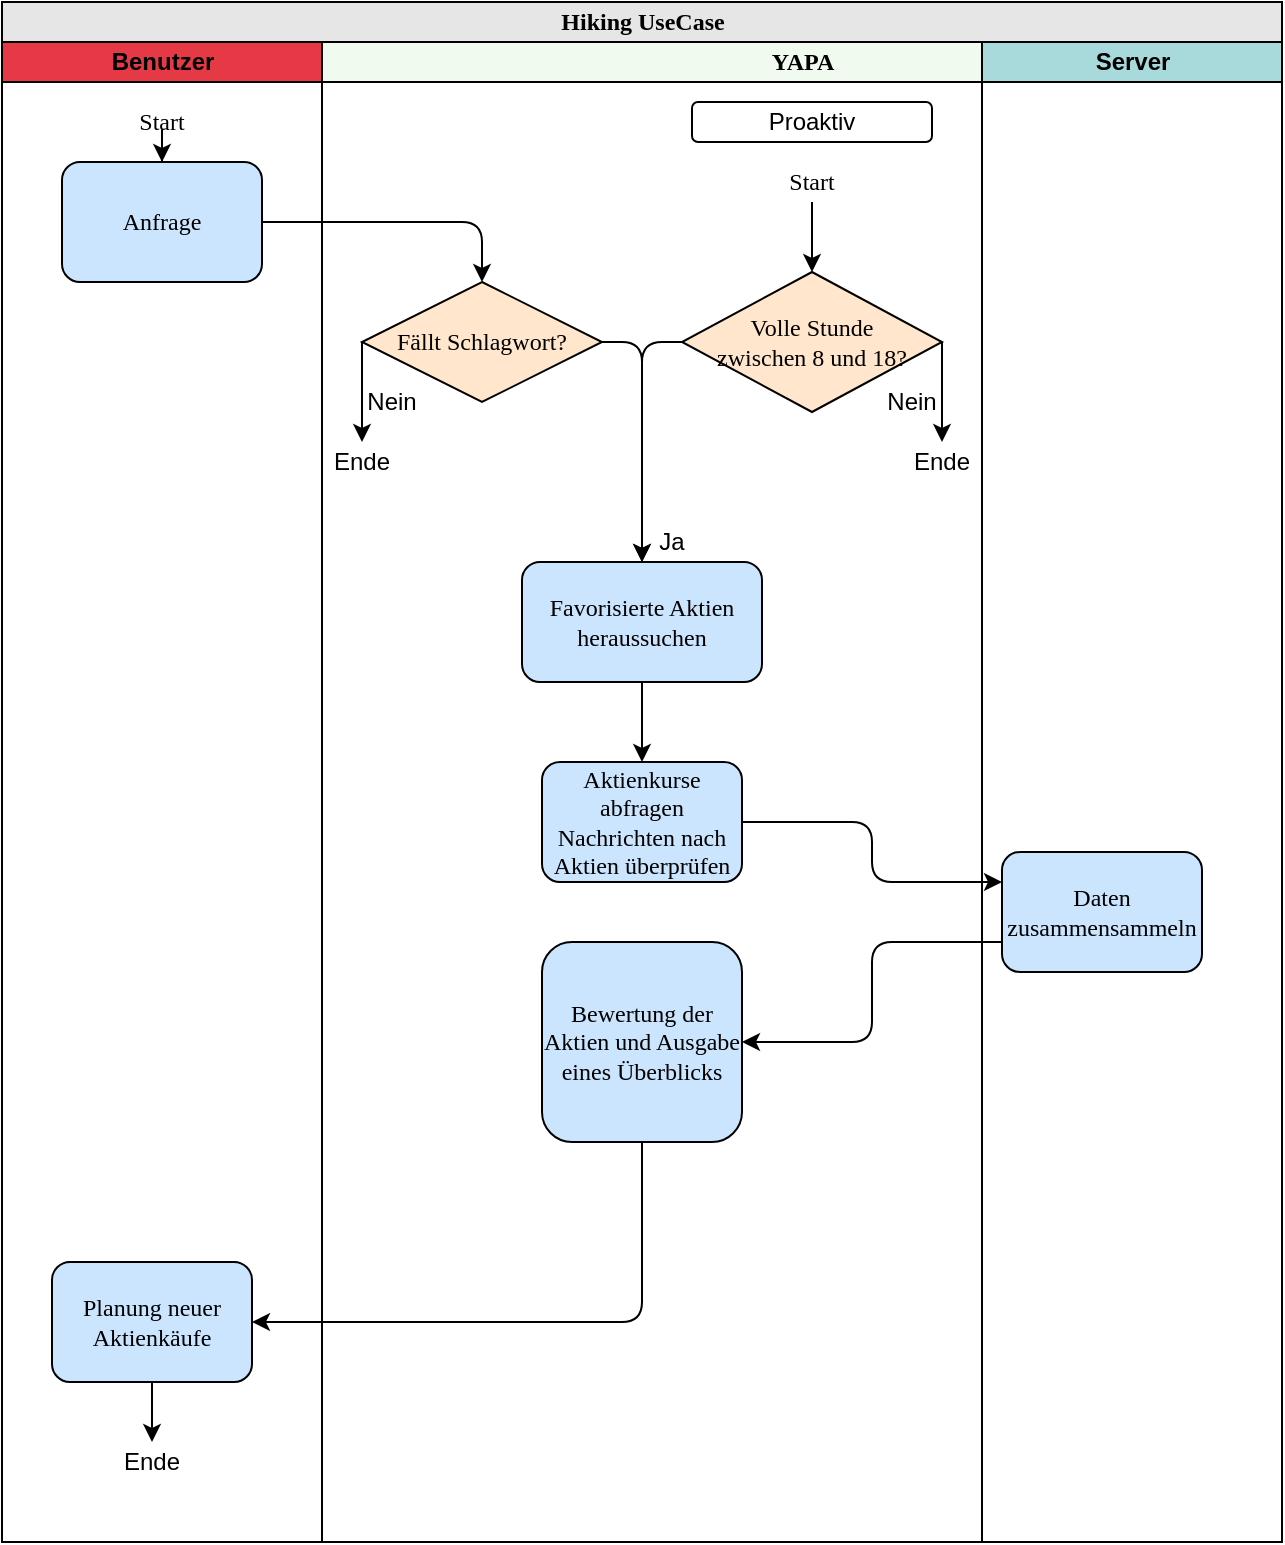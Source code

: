 <mxfile version="14.4.9" type="device"><diagram name="Page-1" id="74e2e168-ea6b-b213-b513-2b3c1d86103e"><mxGraphModel dx="1422" dy="922" grid="1" gridSize="10" guides="1" tooltips="1" connect="1" arrows="1" fold="1" page="1" pageScale="1" pageWidth="1100" pageHeight="850" background="#ffffff" math="0" shadow="0"><root><mxCell id="0"/><mxCell id="1" parent="0"/><mxCell id="77e6c97f196da883-1" value="&lt;font style=&quot;font-size: 12px&quot;&gt;Hiking UseCase&lt;/font&gt;" style="swimlane;html=1;childLayout=stackLayout;startSize=20;rounded=0;shadow=0;labelBackgroundColor=none;strokeWidth=1;fontFamily=Verdana;fontSize=8;align=center;fillColor=#E6E6E6;" parent="1" vertex="1"><mxGeometry x="70" y="40" width="640" height="770" as="geometry"/></mxCell><mxCell id="77e6c97f196da883-2" value="Benutzer" style="swimlane;html=1;startSize=20;fillColor=#E63946;" parent="77e6c97f196da883-1" vertex="1"><mxGeometry y="20" width="160" height="750" as="geometry"/></mxCell><mxCell id="WI2osCLeApIbeh_laeL9-13" style="edgeStyle=orthogonalEdgeStyle;rounded=1;orthogonalLoop=1;jettySize=auto;html=1;fontSize=12;" parent="77e6c97f196da883-2" source="ustGzSRpLZlBGzbSC_7N-3" target="WI2osCLeApIbeh_laeL9-12" edge="1"><mxGeometry relative="1" as="geometry"/></mxCell><mxCell id="ustGzSRpLZlBGzbSC_7N-3" value="&lt;font face=&quot;Verdana&quot;&gt;Start&lt;/font&gt;" style="text;html=1;strokeColor=none;fillColor=none;align=center;verticalAlign=middle;whiteSpace=wrap;rounded=0;" parent="77e6c97f196da883-2" vertex="1"><mxGeometry x="60" y="30" width="40" height="20" as="geometry"/></mxCell><mxCell id="WI2osCLeApIbeh_laeL9-11" style="edgeStyle=orthogonalEdgeStyle;rounded=0;orthogonalLoop=1;jettySize=auto;html=1;exitX=0.5;exitY=1;exitDx=0;exitDy=0;fontSize=12;" parent="77e6c97f196da883-2" source="WI2osCLeApIbeh_laeL9-8" target="WI2osCLeApIbeh_laeL9-10" edge="1"><mxGeometry relative="1" as="geometry"/></mxCell><mxCell id="WI2osCLeApIbeh_laeL9-8" value="&lt;font style=&quot;font-size: 12px&quot;&gt;Planung neuer Aktienkäufe &lt;br&gt;&lt;/font&gt;" style="rounded=1;whiteSpace=wrap;html=1;shadow=0;labelBackgroundColor=none;strokeWidth=1;fontFamily=Verdana;fontSize=8;align=center;fillColor=#CCE5FF;" parent="77e6c97f196da883-2" vertex="1"><mxGeometry x="25" y="610" width="100" height="60" as="geometry"/></mxCell><mxCell id="WI2osCLeApIbeh_laeL9-10" value="Ende" style="text;html=1;strokeColor=none;fillColor=none;align=center;verticalAlign=middle;whiteSpace=wrap;rounded=0;" parent="77e6c97f196da883-2" vertex="1"><mxGeometry x="55" y="700" width="40" height="20" as="geometry"/></mxCell><mxCell id="WI2osCLeApIbeh_laeL9-12" value="&lt;font style=&quot;font-size: 12px&quot;&gt;Anfrage&lt;/font&gt;" style="rounded=1;whiteSpace=wrap;html=1;shadow=0;labelBackgroundColor=none;strokeWidth=1;fontFamily=Verdana;fontSize=8;align=center;fillColor=#CCE5FF;" parent="77e6c97f196da883-2" vertex="1"><mxGeometry x="30" y="60" width="100" height="60" as="geometry"/></mxCell><mxCell id="WI2osCLeApIbeh_laeL9-9" style="edgeStyle=orthogonalEdgeStyle;rounded=1;orthogonalLoop=1;jettySize=auto;html=1;exitX=0.5;exitY=1;exitDx=0;exitDy=0;entryX=1;entryY=0.5;entryDx=0;entryDy=0;fontSize=12;" parent="77e6c97f196da883-1" source="WI2osCLeApIbeh_laeL9-6" target="WI2osCLeApIbeh_laeL9-8" edge="1"><mxGeometry relative="1" as="geometry"/></mxCell><mxCell id="77e6c97f196da883-3" value="&lt;font face=&quot;Verdana&quot;&gt;YAPA&lt;/font&gt;" style="swimlane;html=1;startSize=20;fillColor=#F1FAEE;" parent="77e6c97f196da883-1" vertex="1"><mxGeometry x="160" y="20" width="480" height="750" as="geometry"/></mxCell><mxCell id="ViRJDUk9-BWJvsJ5Kdn1-2" style="edgeStyle=orthogonalEdgeStyle;rounded=0;orthogonalLoop=1;jettySize=auto;html=1;exitX=0.5;exitY=1;exitDx=0;exitDy=0;" edge="1" parent="77e6c97f196da883-3" source="77e6c97f196da883-11" target="WI2osCLeApIbeh_laeL9-1"><mxGeometry relative="1" as="geometry"/></mxCell><mxCell id="77e6c97f196da883-11" value="&lt;font style=&quot;font-size: 12px&quot;&gt;Favorisierte Aktien heraussuchen&lt;br&gt;&lt;/font&gt;" style="rounded=1;whiteSpace=wrap;html=1;shadow=0;labelBackgroundColor=none;strokeWidth=1;fontFamily=Verdana;fontSize=8;align=center;fillColor=#CCE5FF;" parent="77e6c97f196da883-3" vertex="1"><mxGeometry x="100" y="260" width="120" height="60" as="geometry"/></mxCell><mxCell id="WI2osCLeApIbeh_laeL9-1" value="&lt;div style=&quot;font-size: 12px&quot;&gt;&lt;font style=&quot;font-size: 12px&quot;&gt;Aktienkurse abfragen &lt;/font&gt;&lt;font style=&quot;font-size: 12px&quot;&gt;&lt;br&gt;&lt;/font&gt;&lt;/div&gt;&lt;div style=&quot;font-size: 12px&quot;&gt;&lt;font style=&quot;font-size: 12px&quot;&gt;Nachrichten nach Aktien überprüfen&lt;br&gt;&lt;/font&gt;&lt;/div&gt;" style="rounded=1;whiteSpace=wrap;html=1;shadow=0;labelBackgroundColor=none;strokeWidth=1;fontFamily=Verdana;fontSize=8;align=center;fillColor=#CCE5FF;" parent="77e6c97f196da883-3" vertex="1"><mxGeometry x="110" y="360" width="100" height="60" as="geometry"/></mxCell><mxCell id="WI2osCLeApIbeh_laeL9-6" value="&lt;font style=&quot;font-size: 12px&quot;&gt;Bewertung der Aktien und Ausgabe eines Überblicks&lt;/font&gt;" style="rounded=1;whiteSpace=wrap;html=1;shadow=0;labelBackgroundColor=none;strokeWidth=1;fontFamily=Verdana;fontSize=8;align=center;fillColor=#CCE5FF;" parent="77e6c97f196da883-3" vertex="1"><mxGeometry x="110" y="450" width="100" height="100" as="geometry"/></mxCell><mxCell id="WI2osCLeApIbeh_laeL9-30" style="edgeStyle=orthogonalEdgeStyle;rounded=1;orthogonalLoop=1;jettySize=auto;html=1;exitX=1;exitY=0.5;exitDx=0;exitDy=0;entryX=0.5;entryY=0;entryDx=0;entryDy=0;fontSize=12;" parent="77e6c97f196da883-3" source="WI2osCLeApIbeh_laeL9-14" target="77e6c97f196da883-11" edge="1"><mxGeometry relative="1" as="geometry"/></mxCell><mxCell id="WI2osCLeApIbeh_laeL9-32" style="edgeStyle=orthogonalEdgeStyle;rounded=1;orthogonalLoop=1;jettySize=auto;html=1;exitX=0;exitY=0.5;exitDx=0;exitDy=0;entryX=0.5;entryY=0;entryDx=0;entryDy=0;fontSize=12;" parent="77e6c97f196da883-3" source="WI2osCLeApIbeh_laeL9-14" target="WI2osCLeApIbeh_laeL9-20" edge="1"><mxGeometry relative="1" as="geometry"><Array as="points"><mxPoint x="20" y="200"/></Array></mxGeometry></mxCell><mxCell id="WI2osCLeApIbeh_laeL9-14" value="Fällt Schlagwort?" style="rhombus;whiteSpace=wrap;html=1;rounded=0;shadow=0;labelBackgroundColor=none;strokeWidth=1;fontFamily=Verdana;fontSize=12;align=center;fillColor=#FFE6CC;" parent="77e6c97f196da883-3" vertex="1"><mxGeometry x="20" y="120" width="120" height="60" as="geometry"/></mxCell><mxCell id="WI2osCLeApIbeh_laeL9-26" style="edgeStyle=orthogonalEdgeStyle;rounded=1;orthogonalLoop=1;jettySize=auto;html=1;exitX=0.5;exitY=1;exitDx=0;exitDy=0;fontSize=12;" parent="77e6c97f196da883-3" source="WI2osCLeApIbeh_laeL9-22" target="WI2osCLeApIbeh_laeL9-24" edge="1"><mxGeometry relative="1" as="geometry"/></mxCell><mxCell id="WI2osCLeApIbeh_laeL9-22" value="&lt;font face=&quot;Verdana&quot;&gt;Start&lt;/font&gt;" style="text;html=1;strokeColor=none;fillColor=none;align=center;verticalAlign=middle;whiteSpace=wrap;rounded=0;" parent="77e6c97f196da883-3" vertex="1"><mxGeometry x="225" y="60" width="40" height="20" as="geometry"/></mxCell><mxCell id="WI2osCLeApIbeh_laeL9-31" style="edgeStyle=orthogonalEdgeStyle;rounded=1;orthogonalLoop=1;jettySize=auto;html=1;exitX=0;exitY=0.5;exitDx=0;exitDy=0;entryX=0.5;entryY=0;entryDx=0;entryDy=0;fontSize=12;" parent="77e6c97f196da883-3" source="WI2osCLeApIbeh_laeL9-24" target="77e6c97f196da883-11" edge="1"><mxGeometry relative="1" as="geometry"/></mxCell><mxCell id="yRaJT5LetJxE1S7izFUM-3" style="edgeStyle=orthogonalEdgeStyle;rounded=0;orthogonalLoop=1;jettySize=auto;html=1;exitX=1;exitY=0.5;exitDx=0;exitDy=0;" parent="77e6c97f196da883-3" source="WI2osCLeApIbeh_laeL9-24" target="WI2osCLeApIbeh_laeL9-33" edge="1"><mxGeometry relative="1" as="geometry"><Array as="points"><mxPoint x="310" y="180"/><mxPoint x="310" y="180"/></Array></mxGeometry></mxCell><mxCell id="WI2osCLeApIbeh_laeL9-24" value="&lt;div&gt;Volle Stunde &lt;br&gt;&lt;/div&gt;&lt;div&gt;zwischen 8 und 18?&lt;/div&gt;" style="rhombus;whiteSpace=wrap;html=1;rounded=0;shadow=0;labelBackgroundColor=none;strokeWidth=1;fontFamily=Verdana;fontSize=12;align=center;fillColor=#FFE6CC;" parent="77e6c97f196da883-3" vertex="1"><mxGeometry x="180" y="115" width="130" height="70" as="geometry"/></mxCell><mxCell id="WI2osCLeApIbeh_laeL9-20" value="Ende" style="text;html=1;strokeColor=none;fillColor=none;align=center;verticalAlign=middle;whiteSpace=wrap;rounded=0;fontSize=12;" parent="77e6c97f196da883-3" vertex="1"><mxGeometry y="200" width="40" height="20" as="geometry"/></mxCell><mxCell id="WI2osCLeApIbeh_laeL9-33" value="Ende" style="text;html=1;strokeColor=none;fillColor=none;align=center;verticalAlign=middle;whiteSpace=wrap;rounded=0;fontSize=12;" parent="77e6c97f196da883-3" vertex="1"><mxGeometry x="290" y="200" width="40" height="20" as="geometry"/></mxCell><mxCell id="WI2osCLeApIbeh_laeL9-35" value="&lt;div&gt;Nein&lt;/div&gt;" style="text;html=1;strokeColor=none;fillColor=none;align=center;verticalAlign=middle;whiteSpace=wrap;rounded=0;fontSize=12;" parent="77e6c97f196da883-3" vertex="1"><mxGeometry x="20" y="170" width="30" height="20" as="geometry"/></mxCell><mxCell id="WI2osCLeApIbeh_laeL9-38" value="Ja" style="text;html=1;strokeColor=none;fillColor=none;align=center;verticalAlign=middle;whiteSpace=wrap;rounded=0;fontSize=12;" parent="77e6c97f196da883-3" vertex="1"><mxGeometry x="160" y="240" width="30" height="20" as="geometry"/></mxCell><mxCell id="WI2osCLeApIbeh_laeL9-40" value="Proaktiv" style="rounded=1;whiteSpace=wrap;html=1;fontSize=12;" parent="77e6c97f196da883-3" vertex="1"><mxGeometry x="185" y="30" width="120" height="20" as="geometry"/></mxCell><mxCell id="77e6c97f196da883-4" value="Server" style="swimlane;html=1;startSize=20;fillColor=#A8DADC;" parent="77e6c97f196da883-3" vertex="1"><mxGeometry x="330" width="150" height="750" as="geometry"/></mxCell><mxCell id="WI2osCLeApIbeh_laeL9-4" value="&lt;font style=&quot;font-size: 12px&quot;&gt;Daten zusammensammeln&lt;br&gt;&lt;/font&gt;" style="rounded=1;whiteSpace=wrap;html=1;shadow=0;labelBackgroundColor=none;strokeWidth=1;fontFamily=Verdana;fontSize=8;align=center;fillColor=#CCE5FF;" parent="77e6c97f196da883-4" vertex="1"><mxGeometry x="10" y="405" width="100" height="60" as="geometry"/></mxCell><mxCell id="WI2osCLeApIbeh_laeL9-5" style="edgeStyle=orthogonalEdgeStyle;rounded=1;orthogonalLoop=1;jettySize=auto;html=1;entryX=0;entryY=0.25;entryDx=0;entryDy=0;fontSize=12;" parent="77e6c97f196da883-3" source="WI2osCLeApIbeh_laeL9-1" target="WI2osCLeApIbeh_laeL9-4" edge="1"><mxGeometry relative="1" as="geometry"/></mxCell><mxCell id="WI2osCLeApIbeh_laeL9-7" style="edgeStyle=orthogonalEdgeStyle;rounded=1;orthogonalLoop=1;jettySize=auto;html=1;exitX=0;exitY=0.75;exitDx=0;exitDy=0;fontSize=12;" parent="77e6c97f196da883-3" source="WI2osCLeApIbeh_laeL9-4" target="WI2osCLeApIbeh_laeL9-6" edge="1"><mxGeometry relative="1" as="geometry"/></mxCell><mxCell id="yRaJT5LetJxE1S7izFUM-4" value="&lt;div&gt;Nein&lt;/div&gt;" style="text;html=1;strokeColor=none;fillColor=none;align=center;verticalAlign=middle;whiteSpace=wrap;rounded=0;fontSize=12;" parent="77e6c97f196da883-3" vertex="1"><mxGeometry x="280" y="170" width="30" height="20" as="geometry"/></mxCell><mxCell id="WI2osCLeApIbeh_laeL9-18" style="edgeStyle=orthogonalEdgeStyle;rounded=1;orthogonalLoop=1;jettySize=auto;html=1;exitX=1;exitY=0.5;exitDx=0;exitDy=0;entryX=0.5;entryY=0;entryDx=0;entryDy=0;fontSize=12;" parent="77e6c97f196da883-1" source="WI2osCLeApIbeh_laeL9-12" target="WI2osCLeApIbeh_laeL9-14" edge="1"><mxGeometry relative="1" as="geometry"/></mxCell></root></mxGraphModel></diagram></mxfile>